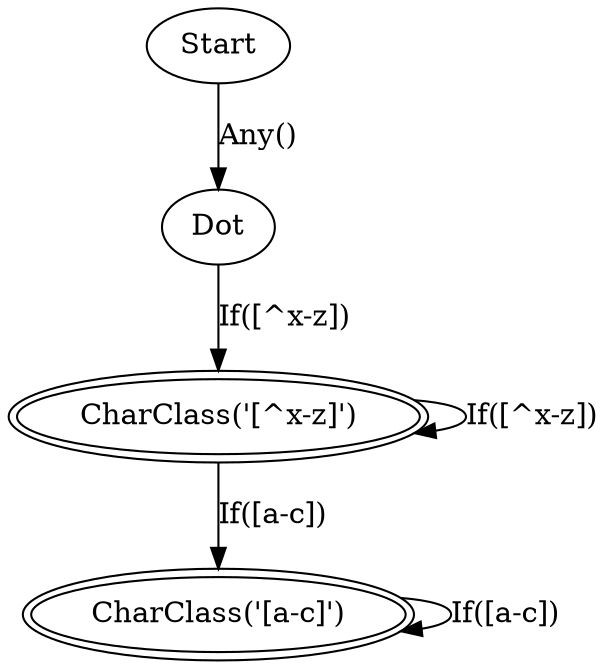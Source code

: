 digraph FSM {
node0 [label="Start"];
node0 -> node1 [label="Any()"];
node1 [label="Dot"];
node1 -> node2 [label="If([^x-z])"];
node2 [label="CharClass('[^x-z]')", peripheries=2];
node2 -> node2 [label="If([^x-z])"];
node2 -> node3 [label="If([a-c])"];
node3 [label="CharClass('[a-c]')", peripheries=2];
node3 -> node3 [label="If([a-c])"];
}